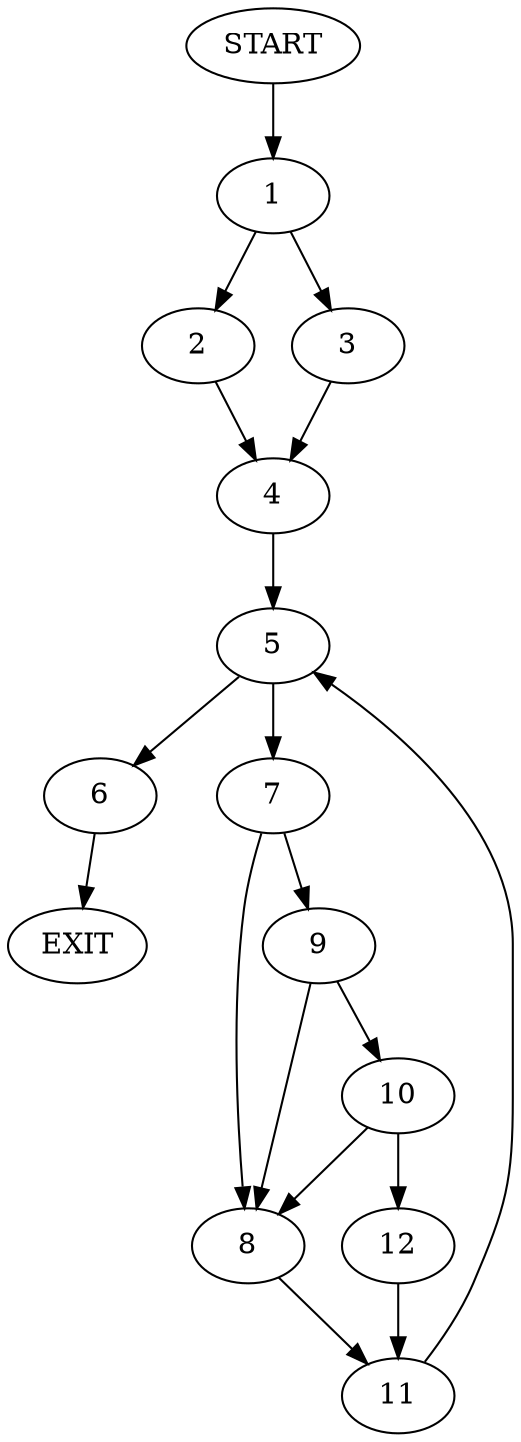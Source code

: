 digraph {
0 [label="START"]
13 [label="EXIT"]
0 -> 1
1 -> 2
1 -> 3
2 -> 4
3 -> 4
4 -> 5
5 -> 6
5 -> 7
7 -> 8
7 -> 9
6 -> 13
9 -> 8
9 -> 10
8 -> 11
10 -> 8
10 -> 12
12 -> 11
11 -> 5
}
